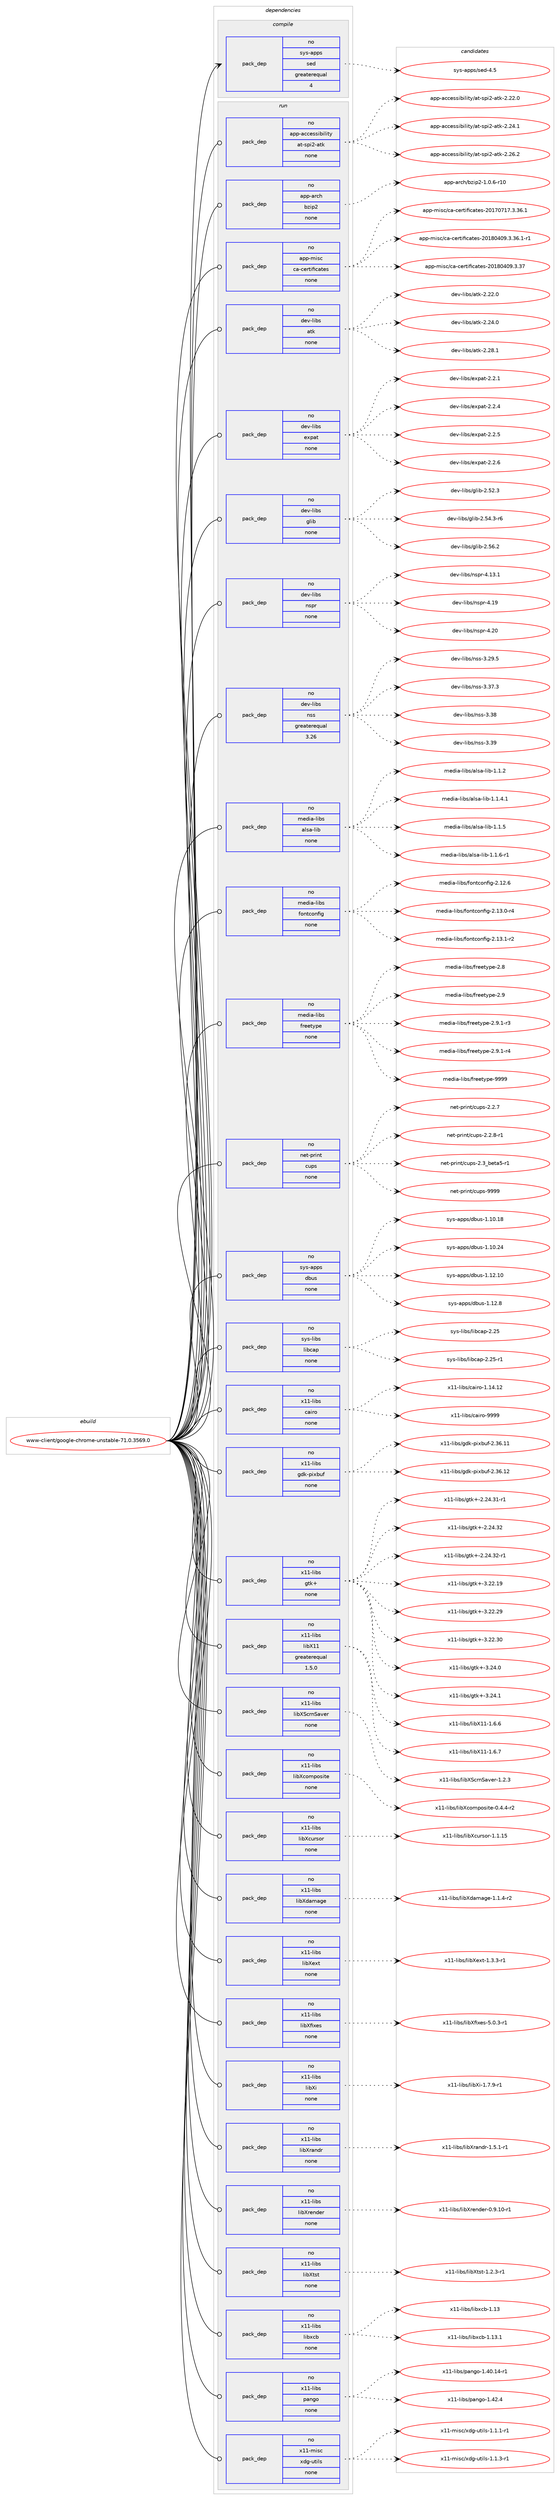 digraph prolog {

# *************
# Graph options
# *************

newrank=true;
concentrate=true;
compound=true;
graph [rankdir=LR,fontname=Helvetica,fontsize=10,ranksep=1.5];#, ranksep=2.5, nodesep=0.2];
edge  [arrowhead=vee];
node  [fontname=Helvetica,fontsize=10];

# **********
# The ebuild
# **********

subgraph cluster_leftcol {
color=gray;
rank=same;
label=<<i>ebuild</i>>;
id [label="www-client/google-chrome-unstable-71.0.3569.0", color=red, width=4, href="../www-client/google-chrome-unstable-71.0.3569.0.svg"];
}

# ****************
# The dependencies
# ****************

subgraph cluster_midcol {
color=gray;
label=<<i>dependencies</i>>;
subgraph cluster_compile {
fillcolor="#eeeeee";
style=filled;
label=<<i>compile</i>>;
subgraph pack8941 {
dependency11451 [label=<<TABLE BORDER="0" CELLBORDER="1" CELLSPACING="0" CELLPADDING="4" WIDTH="220"><TR><TD ROWSPAN="6" CELLPADDING="30">pack_dep</TD></TR><TR><TD WIDTH="110">no</TD></TR><TR><TD>sys-apps</TD></TR><TR><TD>sed</TD></TR><TR><TD>greaterequal</TD></TR><TR><TD>4</TD></TR></TABLE>>, shape=none, color=blue];
}
id:e -> dependency11451:w [weight=20,style="solid",arrowhead="vee"];
}
subgraph cluster_compileandrun {
fillcolor="#eeeeee";
style=filled;
label=<<i>compile and run</i>>;
}
subgraph cluster_run {
fillcolor="#eeeeee";
style=filled;
label=<<i>run</i>>;
subgraph pack8942 {
dependency11452 [label=<<TABLE BORDER="0" CELLBORDER="1" CELLSPACING="0" CELLPADDING="4" WIDTH="220"><TR><TD ROWSPAN="6" CELLPADDING="30">pack_dep</TD></TR><TR><TD WIDTH="110">no</TD></TR><TR><TD>app-accessibility</TD></TR><TR><TD>at-spi2-atk</TD></TR><TR><TD>none</TD></TR><TR><TD></TD></TR></TABLE>>, shape=none, color=blue];
}
id:e -> dependency11452:w [weight=20,style="solid",arrowhead="odot"];
subgraph pack8943 {
dependency11453 [label=<<TABLE BORDER="0" CELLBORDER="1" CELLSPACING="0" CELLPADDING="4" WIDTH="220"><TR><TD ROWSPAN="6" CELLPADDING="30">pack_dep</TD></TR><TR><TD WIDTH="110">no</TD></TR><TR><TD>app-arch</TD></TR><TR><TD>bzip2</TD></TR><TR><TD>none</TD></TR><TR><TD></TD></TR></TABLE>>, shape=none, color=blue];
}
id:e -> dependency11453:w [weight=20,style="solid",arrowhead="odot"];
subgraph pack8944 {
dependency11454 [label=<<TABLE BORDER="0" CELLBORDER="1" CELLSPACING="0" CELLPADDING="4" WIDTH="220"><TR><TD ROWSPAN="6" CELLPADDING="30">pack_dep</TD></TR><TR><TD WIDTH="110">no</TD></TR><TR><TD>app-misc</TD></TR><TR><TD>ca-certificates</TD></TR><TR><TD>none</TD></TR><TR><TD></TD></TR></TABLE>>, shape=none, color=blue];
}
id:e -> dependency11454:w [weight=20,style="solid",arrowhead="odot"];
subgraph pack8945 {
dependency11455 [label=<<TABLE BORDER="0" CELLBORDER="1" CELLSPACING="0" CELLPADDING="4" WIDTH="220"><TR><TD ROWSPAN="6" CELLPADDING="30">pack_dep</TD></TR><TR><TD WIDTH="110">no</TD></TR><TR><TD>dev-libs</TD></TR><TR><TD>atk</TD></TR><TR><TD>none</TD></TR><TR><TD></TD></TR></TABLE>>, shape=none, color=blue];
}
id:e -> dependency11455:w [weight=20,style="solid",arrowhead="odot"];
subgraph pack8946 {
dependency11456 [label=<<TABLE BORDER="0" CELLBORDER="1" CELLSPACING="0" CELLPADDING="4" WIDTH="220"><TR><TD ROWSPAN="6" CELLPADDING="30">pack_dep</TD></TR><TR><TD WIDTH="110">no</TD></TR><TR><TD>dev-libs</TD></TR><TR><TD>expat</TD></TR><TR><TD>none</TD></TR><TR><TD></TD></TR></TABLE>>, shape=none, color=blue];
}
id:e -> dependency11456:w [weight=20,style="solid",arrowhead="odot"];
subgraph pack8947 {
dependency11457 [label=<<TABLE BORDER="0" CELLBORDER="1" CELLSPACING="0" CELLPADDING="4" WIDTH="220"><TR><TD ROWSPAN="6" CELLPADDING="30">pack_dep</TD></TR><TR><TD WIDTH="110">no</TD></TR><TR><TD>dev-libs</TD></TR><TR><TD>glib</TD></TR><TR><TD>none</TD></TR><TR><TD></TD></TR></TABLE>>, shape=none, color=blue];
}
id:e -> dependency11457:w [weight=20,style="solid",arrowhead="odot"];
subgraph pack8948 {
dependency11458 [label=<<TABLE BORDER="0" CELLBORDER="1" CELLSPACING="0" CELLPADDING="4" WIDTH="220"><TR><TD ROWSPAN="6" CELLPADDING="30">pack_dep</TD></TR><TR><TD WIDTH="110">no</TD></TR><TR><TD>dev-libs</TD></TR><TR><TD>nspr</TD></TR><TR><TD>none</TD></TR><TR><TD></TD></TR></TABLE>>, shape=none, color=blue];
}
id:e -> dependency11458:w [weight=20,style="solid",arrowhead="odot"];
subgraph pack8949 {
dependency11459 [label=<<TABLE BORDER="0" CELLBORDER="1" CELLSPACING="0" CELLPADDING="4" WIDTH="220"><TR><TD ROWSPAN="6" CELLPADDING="30">pack_dep</TD></TR><TR><TD WIDTH="110">no</TD></TR><TR><TD>dev-libs</TD></TR><TR><TD>nss</TD></TR><TR><TD>greaterequal</TD></TR><TR><TD>3.26</TD></TR></TABLE>>, shape=none, color=blue];
}
id:e -> dependency11459:w [weight=20,style="solid",arrowhead="odot"];
subgraph pack8950 {
dependency11460 [label=<<TABLE BORDER="0" CELLBORDER="1" CELLSPACING="0" CELLPADDING="4" WIDTH="220"><TR><TD ROWSPAN="6" CELLPADDING="30">pack_dep</TD></TR><TR><TD WIDTH="110">no</TD></TR><TR><TD>media-libs</TD></TR><TR><TD>alsa-lib</TD></TR><TR><TD>none</TD></TR><TR><TD></TD></TR></TABLE>>, shape=none, color=blue];
}
id:e -> dependency11460:w [weight=20,style="solid",arrowhead="odot"];
subgraph pack8951 {
dependency11461 [label=<<TABLE BORDER="0" CELLBORDER="1" CELLSPACING="0" CELLPADDING="4" WIDTH="220"><TR><TD ROWSPAN="6" CELLPADDING="30">pack_dep</TD></TR><TR><TD WIDTH="110">no</TD></TR><TR><TD>media-libs</TD></TR><TR><TD>fontconfig</TD></TR><TR><TD>none</TD></TR><TR><TD></TD></TR></TABLE>>, shape=none, color=blue];
}
id:e -> dependency11461:w [weight=20,style="solid",arrowhead="odot"];
subgraph pack8952 {
dependency11462 [label=<<TABLE BORDER="0" CELLBORDER="1" CELLSPACING="0" CELLPADDING="4" WIDTH="220"><TR><TD ROWSPAN="6" CELLPADDING="30">pack_dep</TD></TR><TR><TD WIDTH="110">no</TD></TR><TR><TD>media-libs</TD></TR><TR><TD>freetype</TD></TR><TR><TD>none</TD></TR><TR><TD></TD></TR></TABLE>>, shape=none, color=blue];
}
id:e -> dependency11462:w [weight=20,style="solid",arrowhead="odot"];
subgraph pack8953 {
dependency11463 [label=<<TABLE BORDER="0" CELLBORDER="1" CELLSPACING="0" CELLPADDING="4" WIDTH="220"><TR><TD ROWSPAN="6" CELLPADDING="30">pack_dep</TD></TR><TR><TD WIDTH="110">no</TD></TR><TR><TD>net-print</TD></TR><TR><TD>cups</TD></TR><TR><TD>none</TD></TR><TR><TD></TD></TR></TABLE>>, shape=none, color=blue];
}
id:e -> dependency11463:w [weight=20,style="solid",arrowhead="odot"];
subgraph pack8954 {
dependency11464 [label=<<TABLE BORDER="0" CELLBORDER="1" CELLSPACING="0" CELLPADDING="4" WIDTH="220"><TR><TD ROWSPAN="6" CELLPADDING="30">pack_dep</TD></TR><TR><TD WIDTH="110">no</TD></TR><TR><TD>sys-apps</TD></TR><TR><TD>dbus</TD></TR><TR><TD>none</TD></TR><TR><TD></TD></TR></TABLE>>, shape=none, color=blue];
}
id:e -> dependency11464:w [weight=20,style="solid",arrowhead="odot"];
subgraph pack8955 {
dependency11465 [label=<<TABLE BORDER="0" CELLBORDER="1" CELLSPACING="0" CELLPADDING="4" WIDTH="220"><TR><TD ROWSPAN="6" CELLPADDING="30">pack_dep</TD></TR><TR><TD WIDTH="110">no</TD></TR><TR><TD>sys-libs</TD></TR><TR><TD>libcap</TD></TR><TR><TD>none</TD></TR><TR><TD></TD></TR></TABLE>>, shape=none, color=blue];
}
id:e -> dependency11465:w [weight=20,style="solid",arrowhead="odot"];
subgraph pack8956 {
dependency11466 [label=<<TABLE BORDER="0" CELLBORDER="1" CELLSPACING="0" CELLPADDING="4" WIDTH="220"><TR><TD ROWSPAN="6" CELLPADDING="30">pack_dep</TD></TR><TR><TD WIDTH="110">no</TD></TR><TR><TD>x11-libs</TD></TR><TR><TD>cairo</TD></TR><TR><TD>none</TD></TR><TR><TD></TD></TR></TABLE>>, shape=none, color=blue];
}
id:e -> dependency11466:w [weight=20,style="solid",arrowhead="odot"];
subgraph pack8957 {
dependency11467 [label=<<TABLE BORDER="0" CELLBORDER="1" CELLSPACING="0" CELLPADDING="4" WIDTH="220"><TR><TD ROWSPAN="6" CELLPADDING="30">pack_dep</TD></TR><TR><TD WIDTH="110">no</TD></TR><TR><TD>x11-libs</TD></TR><TR><TD>gdk-pixbuf</TD></TR><TR><TD>none</TD></TR><TR><TD></TD></TR></TABLE>>, shape=none, color=blue];
}
id:e -> dependency11467:w [weight=20,style="solid",arrowhead="odot"];
subgraph pack8958 {
dependency11468 [label=<<TABLE BORDER="0" CELLBORDER="1" CELLSPACING="0" CELLPADDING="4" WIDTH="220"><TR><TD ROWSPAN="6" CELLPADDING="30">pack_dep</TD></TR><TR><TD WIDTH="110">no</TD></TR><TR><TD>x11-libs</TD></TR><TR><TD>gtk+</TD></TR><TR><TD>none</TD></TR><TR><TD></TD></TR></TABLE>>, shape=none, color=blue];
}
id:e -> dependency11468:w [weight=20,style="solid",arrowhead="odot"];
subgraph pack8959 {
dependency11469 [label=<<TABLE BORDER="0" CELLBORDER="1" CELLSPACING="0" CELLPADDING="4" WIDTH="220"><TR><TD ROWSPAN="6" CELLPADDING="30">pack_dep</TD></TR><TR><TD WIDTH="110">no</TD></TR><TR><TD>x11-libs</TD></TR><TR><TD>libX11</TD></TR><TR><TD>greaterequal</TD></TR><TR><TD>1.5.0</TD></TR></TABLE>>, shape=none, color=blue];
}
id:e -> dependency11469:w [weight=20,style="solid",arrowhead="odot"];
subgraph pack8960 {
dependency11470 [label=<<TABLE BORDER="0" CELLBORDER="1" CELLSPACING="0" CELLPADDING="4" WIDTH="220"><TR><TD ROWSPAN="6" CELLPADDING="30">pack_dep</TD></TR><TR><TD WIDTH="110">no</TD></TR><TR><TD>x11-libs</TD></TR><TR><TD>libXScrnSaver</TD></TR><TR><TD>none</TD></TR><TR><TD></TD></TR></TABLE>>, shape=none, color=blue];
}
id:e -> dependency11470:w [weight=20,style="solid",arrowhead="odot"];
subgraph pack8961 {
dependency11471 [label=<<TABLE BORDER="0" CELLBORDER="1" CELLSPACING="0" CELLPADDING="4" WIDTH="220"><TR><TD ROWSPAN="6" CELLPADDING="30">pack_dep</TD></TR><TR><TD WIDTH="110">no</TD></TR><TR><TD>x11-libs</TD></TR><TR><TD>libXcomposite</TD></TR><TR><TD>none</TD></TR><TR><TD></TD></TR></TABLE>>, shape=none, color=blue];
}
id:e -> dependency11471:w [weight=20,style="solid",arrowhead="odot"];
subgraph pack8962 {
dependency11472 [label=<<TABLE BORDER="0" CELLBORDER="1" CELLSPACING="0" CELLPADDING="4" WIDTH="220"><TR><TD ROWSPAN="6" CELLPADDING="30">pack_dep</TD></TR><TR><TD WIDTH="110">no</TD></TR><TR><TD>x11-libs</TD></TR><TR><TD>libXcursor</TD></TR><TR><TD>none</TD></TR><TR><TD></TD></TR></TABLE>>, shape=none, color=blue];
}
id:e -> dependency11472:w [weight=20,style="solid",arrowhead="odot"];
subgraph pack8963 {
dependency11473 [label=<<TABLE BORDER="0" CELLBORDER="1" CELLSPACING="0" CELLPADDING="4" WIDTH="220"><TR><TD ROWSPAN="6" CELLPADDING="30">pack_dep</TD></TR><TR><TD WIDTH="110">no</TD></TR><TR><TD>x11-libs</TD></TR><TR><TD>libXdamage</TD></TR><TR><TD>none</TD></TR><TR><TD></TD></TR></TABLE>>, shape=none, color=blue];
}
id:e -> dependency11473:w [weight=20,style="solid",arrowhead="odot"];
subgraph pack8964 {
dependency11474 [label=<<TABLE BORDER="0" CELLBORDER="1" CELLSPACING="0" CELLPADDING="4" WIDTH="220"><TR><TD ROWSPAN="6" CELLPADDING="30">pack_dep</TD></TR><TR><TD WIDTH="110">no</TD></TR><TR><TD>x11-libs</TD></TR><TR><TD>libXext</TD></TR><TR><TD>none</TD></TR><TR><TD></TD></TR></TABLE>>, shape=none, color=blue];
}
id:e -> dependency11474:w [weight=20,style="solid",arrowhead="odot"];
subgraph pack8965 {
dependency11475 [label=<<TABLE BORDER="0" CELLBORDER="1" CELLSPACING="0" CELLPADDING="4" WIDTH="220"><TR><TD ROWSPAN="6" CELLPADDING="30">pack_dep</TD></TR><TR><TD WIDTH="110">no</TD></TR><TR><TD>x11-libs</TD></TR><TR><TD>libXfixes</TD></TR><TR><TD>none</TD></TR><TR><TD></TD></TR></TABLE>>, shape=none, color=blue];
}
id:e -> dependency11475:w [weight=20,style="solid",arrowhead="odot"];
subgraph pack8966 {
dependency11476 [label=<<TABLE BORDER="0" CELLBORDER="1" CELLSPACING="0" CELLPADDING="4" WIDTH="220"><TR><TD ROWSPAN="6" CELLPADDING="30">pack_dep</TD></TR><TR><TD WIDTH="110">no</TD></TR><TR><TD>x11-libs</TD></TR><TR><TD>libXi</TD></TR><TR><TD>none</TD></TR><TR><TD></TD></TR></TABLE>>, shape=none, color=blue];
}
id:e -> dependency11476:w [weight=20,style="solid",arrowhead="odot"];
subgraph pack8967 {
dependency11477 [label=<<TABLE BORDER="0" CELLBORDER="1" CELLSPACING="0" CELLPADDING="4" WIDTH="220"><TR><TD ROWSPAN="6" CELLPADDING="30">pack_dep</TD></TR><TR><TD WIDTH="110">no</TD></TR><TR><TD>x11-libs</TD></TR><TR><TD>libXrandr</TD></TR><TR><TD>none</TD></TR><TR><TD></TD></TR></TABLE>>, shape=none, color=blue];
}
id:e -> dependency11477:w [weight=20,style="solid",arrowhead="odot"];
subgraph pack8968 {
dependency11478 [label=<<TABLE BORDER="0" CELLBORDER="1" CELLSPACING="0" CELLPADDING="4" WIDTH="220"><TR><TD ROWSPAN="6" CELLPADDING="30">pack_dep</TD></TR><TR><TD WIDTH="110">no</TD></TR><TR><TD>x11-libs</TD></TR><TR><TD>libXrender</TD></TR><TR><TD>none</TD></TR><TR><TD></TD></TR></TABLE>>, shape=none, color=blue];
}
id:e -> dependency11478:w [weight=20,style="solid",arrowhead="odot"];
subgraph pack8969 {
dependency11479 [label=<<TABLE BORDER="0" CELLBORDER="1" CELLSPACING="0" CELLPADDING="4" WIDTH="220"><TR><TD ROWSPAN="6" CELLPADDING="30">pack_dep</TD></TR><TR><TD WIDTH="110">no</TD></TR><TR><TD>x11-libs</TD></TR><TR><TD>libXtst</TD></TR><TR><TD>none</TD></TR><TR><TD></TD></TR></TABLE>>, shape=none, color=blue];
}
id:e -> dependency11479:w [weight=20,style="solid",arrowhead="odot"];
subgraph pack8970 {
dependency11480 [label=<<TABLE BORDER="0" CELLBORDER="1" CELLSPACING="0" CELLPADDING="4" WIDTH="220"><TR><TD ROWSPAN="6" CELLPADDING="30">pack_dep</TD></TR><TR><TD WIDTH="110">no</TD></TR><TR><TD>x11-libs</TD></TR><TR><TD>libxcb</TD></TR><TR><TD>none</TD></TR><TR><TD></TD></TR></TABLE>>, shape=none, color=blue];
}
id:e -> dependency11480:w [weight=20,style="solid",arrowhead="odot"];
subgraph pack8971 {
dependency11481 [label=<<TABLE BORDER="0" CELLBORDER="1" CELLSPACING="0" CELLPADDING="4" WIDTH="220"><TR><TD ROWSPAN="6" CELLPADDING="30">pack_dep</TD></TR><TR><TD WIDTH="110">no</TD></TR><TR><TD>x11-libs</TD></TR><TR><TD>pango</TD></TR><TR><TD>none</TD></TR><TR><TD></TD></TR></TABLE>>, shape=none, color=blue];
}
id:e -> dependency11481:w [weight=20,style="solid",arrowhead="odot"];
subgraph pack8972 {
dependency11482 [label=<<TABLE BORDER="0" CELLBORDER="1" CELLSPACING="0" CELLPADDING="4" WIDTH="220"><TR><TD ROWSPAN="6" CELLPADDING="30">pack_dep</TD></TR><TR><TD WIDTH="110">no</TD></TR><TR><TD>x11-misc</TD></TR><TR><TD>xdg-utils</TD></TR><TR><TD>none</TD></TR><TR><TD></TD></TR></TABLE>>, shape=none, color=blue];
}
id:e -> dependency11482:w [weight=20,style="solid",arrowhead="odot"];
}
}

# **************
# The candidates
# **************

subgraph cluster_choices {
rank=same;
color=gray;
label=<<i>candidates</i>>;

subgraph choice8941 {
color=black;
nodesep=1;
choice11512111545971121121154711510110045524653 [label="sys-apps/sed-4.5", color=red, width=4,href="../sys-apps/sed-4.5.svg"];
dependency11451:e -> choice11512111545971121121154711510110045524653:w [style=dotted,weight="100"];
}
subgraph choice8942 {
color=black;
nodesep=1;
choice97112112459799991011151151059810510810511612147971164511511210550459711610745504650504648 [label="app-accessibility/at-spi2-atk-2.22.0", color=red, width=4,href="../app-accessibility/at-spi2-atk-2.22.0.svg"];
choice97112112459799991011151151059810510810511612147971164511511210550459711610745504650524649 [label="app-accessibility/at-spi2-atk-2.24.1", color=red, width=4,href="../app-accessibility/at-spi2-atk-2.24.1.svg"];
choice97112112459799991011151151059810510810511612147971164511511210550459711610745504650544650 [label="app-accessibility/at-spi2-atk-2.26.2", color=red, width=4,href="../app-accessibility/at-spi2-atk-2.26.2.svg"];
dependency11452:e -> choice97112112459799991011151151059810510810511612147971164511511210550459711610745504650504648:w [style=dotted,weight="100"];
dependency11452:e -> choice97112112459799991011151151059810510810511612147971164511511210550459711610745504650524649:w [style=dotted,weight="100"];
dependency11452:e -> choice97112112459799991011151151059810510810511612147971164511511210550459711610745504650544650:w [style=dotted,weight="100"];
}
subgraph choice8943 {
color=black;
nodesep=1;
choice97112112459711499104479812210511250454946484654451144948 [label="app-arch/bzip2-1.0.6-r10", color=red, width=4,href="../app-arch/bzip2-1.0.6-r10.svg"];
dependency11453:e -> choice97112112459711499104479812210511250454946484654451144948:w [style=dotted,weight="100"];
}
subgraph choice8944 {
color=black;
nodesep=1;
choice9711211245109105115994799974599101114116105102105999711610111545504849554855495546514651544649 [label="app-misc/ca-certificates-20170717.3.36.1", color=red, width=4,href="../app-misc/ca-certificates-20170717.3.36.1.svg"];
choice97112112451091051159947999745991011141161051021059997116101115455048495648524857465146515446494511449 [label="app-misc/ca-certificates-20180409.3.36.1-r1", color=red, width=4,href="../app-misc/ca-certificates-20180409.3.36.1-r1.svg"];
choice971121124510910511599479997459910111411610510210599971161011154550484956485248574651465155 [label="app-misc/ca-certificates-20180409.3.37", color=red, width=4,href="../app-misc/ca-certificates-20180409.3.37.svg"];
dependency11454:e -> choice9711211245109105115994799974599101114116105102105999711610111545504849554855495546514651544649:w [style=dotted,weight="100"];
dependency11454:e -> choice97112112451091051159947999745991011141161051021059997116101115455048495648524857465146515446494511449:w [style=dotted,weight="100"];
dependency11454:e -> choice971121124510910511599479997459910111411610510210599971161011154550484956485248574651465155:w [style=dotted,weight="100"];
}
subgraph choice8945 {
color=black;
nodesep=1;
choice1001011184510810598115479711610745504650504648 [label="dev-libs/atk-2.22.0", color=red, width=4,href="../dev-libs/atk-2.22.0.svg"];
choice1001011184510810598115479711610745504650524648 [label="dev-libs/atk-2.24.0", color=red, width=4,href="../dev-libs/atk-2.24.0.svg"];
choice1001011184510810598115479711610745504650564649 [label="dev-libs/atk-2.28.1", color=red, width=4,href="../dev-libs/atk-2.28.1.svg"];
dependency11455:e -> choice1001011184510810598115479711610745504650504648:w [style=dotted,weight="100"];
dependency11455:e -> choice1001011184510810598115479711610745504650524648:w [style=dotted,weight="100"];
dependency11455:e -> choice1001011184510810598115479711610745504650564649:w [style=dotted,weight="100"];
}
subgraph choice8946 {
color=black;
nodesep=1;
choice10010111845108105981154710112011297116455046504649 [label="dev-libs/expat-2.2.1", color=red, width=4,href="../dev-libs/expat-2.2.1.svg"];
choice10010111845108105981154710112011297116455046504652 [label="dev-libs/expat-2.2.4", color=red, width=4,href="../dev-libs/expat-2.2.4.svg"];
choice10010111845108105981154710112011297116455046504653 [label="dev-libs/expat-2.2.5", color=red, width=4,href="../dev-libs/expat-2.2.5.svg"];
choice10010111845108105981154710112011297116455046504654 [label="dev-libs/expat-2.2.6", color=red, width=4,href="../dev-libs/expat-2.2.6.svg"];
dependency11456:e -> choice10010111845108105981154710112011297116455046504649:w [style=dotted,weight="100"];
dependency11456:e -> choice10010111845108105981154710112011297116455046504652:w [style=dotted,weight="100"];
dependency11456:e -> choice10010111845108105981154710112011297116455046504653:w [style=dotted,weight="100"];
dependency11456:e -> choice10010111845108105981154710112011297116455046504654:w [style=dotted,weight="100"];
}
subgraph choice8947 {
color=black;
nodesep=1;
choice1001011184510810598115471031081059845504653504651 [label="dev-libs/glib-2.52.3", color=red, width=4,href="../dev-libs/glib-2.52.3.svg"];
choice10010111845108105981154710310810598455046535246514511454 [label="dev-libs/glib-2.54.3-r6", color=red, width=4,href="../dev-libs/glib-2.54.3-r6.svg"];
choice1001011184510810598115471031081059845504653544650 [label="dev-libs/glib-2.56.2", color=red, width=4,href="../dev-libs/glib-2.56.2.svg"];
dependency11457:e -> choice1001011184510810598115471031081059845504653504651:w [style=dotted,weight="100"];
dependency11457:e -> choice10010111845108105981154710310810598455046535246514511454:w [style=dotted,weight="100"];
dependency11457:e -> choice1001011184510810598115471031081059845504653544650:w [style=dotted,weight="100"];
}
subgraph choice8948 {
color=black;
nodesep=1;
choice10010111845108105981154711011511211445524649514649 [label="dev-libs/nspr-4.13.1", color=red, width=4,href="../dev-libs/nspr-4.13.1.svg"];
choice1001011184510810598115471101151121144552464957 [label="dev-libs/nspr-4.19", color=red, width=4,href="../dev-libs/nspr-4.19.svg"];
choice1001011184510810598115471101151121144552465048 [label="dev-libs/nspr-4.20", color=red, width=4,href="../dev-libs/nspr-4.20.svg"];
dependency11458:e -> choice10010111845108105981154711011511211445524649514649:w [style=dotted,weight="100"];
dependency11458:e -> choice1001011184510810598115471101151121144552464957:w [style=dotted,weight="100"];
dependency11458:e -> choice1001011184510810598115471101151121144552465048:w [style=dotted,weight="100"];
}
subgraph choice8949 {
color=black;
nodesep=1;
choice10010111845108105981154711011511545514650574653 [label="dev-libs/nss-3.29.5", color=red, width=4,href="../dev-libs/nss-3.29.5.svg"];
choice10010111845108105981154711011511545514651554651 [label="dev-libs/nss-3.37.3", color=red, width=4,href="../dev-libs/nss-3.37.3.svg"];
choice1001011184510810598115471101151154551465156 [label="dev-libs/nss-3.38", color=red, width=4,href="../dev-libs/nss-3.38.svg"];
choice1001011184510810598115471101151154551465157 [label="dev-libs/nss-3.39", color=red, width=4,href="../dev-libs/nss-3.39.svg"];
dependency11459:e -> choice10010111845108105981154711011511545514650574653:w [style=dotted,weight="100"];
dependency11459:e -> choice10010111845108105981154711011511545514651554651:w [style=dotted,weight="100"];
dependency11459:e -> choice1001011184510810598115471101151154551465156:w [style=dotted,weight="100"];
dependency11459:e -> choice1001011184510810598115471101151154551465157:w [style=dotted,weight="100"];
}
subgraph choice8950 {
color=black;
nodesep=1;
choice1091011001059745108105981154797108115974510810598454946494650 [label="media-libs/alsa-lib-1.1.2", color=red, width=4,href="../media-libs/alsa-lib-1.1.2.svg"];
choice10910110010597451081059811547971081159745108105984549464946524649 [label="media-libs/alsa-lib-1.1.4.1", color=red, width=4,href="../media-libs/alsa-lib-1.1.4.1.svg"];
choice1091011001059745108105981154797108115974510810598454946494653 [label="media-libs/alsa-lib-1.1.5", color=red, width=4,href="../media-libs/alsa-lib-1.1.5.svg"];
choice10910110010597451081059811547971081159745108105984549464946544511449 [label="media-libs/alsa-lib-1.1.6-r1", color=red, width=4,href="../media-libs/alsa-lib-1.1.6-r1.svg"];
dependency11460:e -> choice1091011001059745108105981154797108115974510810598454946494650:w [style=dotted,weight="100"];
dependency11460:e -> choice10910110010597451081059811547971081159745108105984549464946524649:w [style=dotted,weight="100"];
dependency11460:e -> choice1091011001059745108105981154797108115974510810598454946494653:w [style=dotted,weight="100"];
dependency11460:e -> choice10910110010597451081059811547971081159745108105984549464946544511449:w [style=dotted,weight="100"];
}
subgraph choice8951 {
color=black;
nodesep=1;
choice109101100105974510810598115471021111101169911111010210510345504649504654 [label="media-libs/fontconfig-2.12.6", color=red, width=4,href="../media-libs/fontconfig-2.12.6.svg"];
choice1091011001059745108105981154710211111011699111110102105103455046495146484511452 [label="media-libs/fontconfig-2.13.0-r4", color=red, width=4,href="../media-libs/fontconfig-2.13.0-r4.svg"];
choice1091011001059745108105981154710211111011699111110102105103455046495146494511450 [label="media-libs/fontconfig-2.13.1-r2", color=red, width=4,href="../media-libs/fontconfig-2.13.1-r2.svg"];
dependency11461:e -> choice109101100105974510810598115471021111101169911111010210510345504649504654:w [style=dotted,weight="100"];
dependency11461:e -> choice1091011001059745108105981154710211111011699111110102105103455046495146484511452:w [style=dotted,weight="100"];
dependency11461:e -> choice1091011001059745108105981154710211111011699111110102105103455046495146494511450:w [style=dotted,weight="100"];
}
subgraph choice8952 {
color=black;
nodesep=1;
choice1091011001059745108105981154710211410110111612111210145504656 [label="media-libs/freetype-2.8", color=red, width=4,href="../media-libs/freetype-2.8.svg"];
choice1091011001059745108105981154710211410110111612111210145504657 [label="media-libs/freetype-2.9", color=red, width=4,href="../media-libs/freetype-2.9.svg"];
choice109101100105974510810598115471021141011011161211121014550465746494511451 [label="media-libs/freetype-2.9.1-r3", color=red, width=4,href="../media-libs/freetype-2.9.1-r3.svg"];
choice109101100105974510810598115471021141011011161211121014550465746494511452 [label="media-libs/freetype-2.9.1-r4", color=red, width=4,href="../media-libs/freetype-2.9.1-r4.svg"];
choice109101100105974510810598115471021141011011161211121014557575757 [label="media-libs/freetype-9999", color=red, width=4,href="../media-libs/freetype-9999.svg"];
dependency11462:e -> choice1091011001059745108105981154710211410110111612111210145504656:w [style=dotted,weight="100"];
dependency11462:e -> choice1091011001059745108105981154710211410110111612111210145504657:w [style=dotted,weight="100"];
dependency11462:e -> choice109101100105974510810598115471021141011011161211121014550465746494511451:w [style=dotted,weight="100"];
dependency11462:e -> choice109101100105974510810598115471021141011011161211121014550465746494511452:w [style=dotted,weight="100"];
dependency11462:e -> choice109101100105974510810598115471021141011011161211121014557575757:w [style=dotted,weight="100"];
}
subgraph choice8953 {
color=black;
nodesep=1;
choice110101116451121141051101164799117112115455046504655 [label="net-print/cups-2.2.7", color=red, width=4,href="../net-print/cups-2.2.7.svg"];
choice1101011164511211410511011647991171121154550465046564511449 [label="net-print/cups-2.2.8-r1", color=red, width=4,href="../net-print/cups-2.2.8-r1.svg"];
choice11010111645112114105110116479911711211545504651959810111697534511449 [label="net-print/cups-2.3_beta5-r1", color=red, width=4,href="../net-print/cups-2.3_beta5-r1.svg"];
choice1101011164511211410511011647991171121154557575757 [label="net-print/cups-9999", color=red, width=4,href="../net-print/cups-9999.svg"];
dependency11463:e -> choice110101116451121141051101164799117112115455046504655:w [style=dotted,weight="100"];
dependency11463:e -> choice1101011164511211410511011647991171121154550465046564511449:w [style=dotted,weight="100"];
dependency11463:e -> choice11010111645112114105110116479911711211545504651959810111697534511449:w [style=dotted,weight="100"];
dependency11463:e -> choice1101011164511211410511011647991171121154557575757:w [style=dotted,weight="100"];
}
subgraph choice8954 {
color=black;
nodesep=1;
choice115121115459711211211547100981171154549464948464956 [label="sys-apps/dbus-1.10.18", color=red, width=4,href="../sys-apps/dbus-1.10.18.svg"];
choice115121115459711211211547100981171154549464948465052 [label="sys-apps/dbus-1.10.24", color=red, width=4,href="../sys-apps/dbus-1.10.24.svg"];
choice115121115459711211211547100981171154549464950464948 [label="sys-apps/dbus-1.12.10", color=red, width=4,href="../sys-apps/dbus-1.12.10.svg"];
choice1151211154597112112115471009811711545494649504656 [label="sys-apps/dbus-1.12.8", color=red, width=4,href="../sys-apps/dbus-1.12.8.svg"];
dependency11464:e -> choice115121115459711211211547100981171154549464948464956:w [style=dotted,weight="100"];
dependency11464:e -> choice115121115459711211211547100981171154549464948465052:w [style=dotted,weight="100"];
dependency11464:e -> choice115121115459711211211547100981171154549464950464948:w [style=dotted,weight="100"];
dependency11464:e -> choice1151211154597112112115471009811711545494649504656:w [style=dotted,weight="100"];
}
subgraph choice8955 {
color=black;
nodesep=1;
choice1151211154510810598115471081059899971124550465053 [label="sys-libs/libcap-2.25", color=red, width=4,href="../sys-libs/libcap-2.25.svg"];
choice11512111545108105981154710810598999711245504650534511449 [label="sys-libs/libcap-2.25-r1", color=red, width=4,href="../sys-libs/libcap-2.25-r1.svg"];
dependency11465:e -> choice1151211154510810598115471081059899971124550465053:w [style=dotted,weight="100"];
dependency11465:e -> choice11512111545108105981154710810598999711245504650534511449:w [style=dotted,weight="100"];
}
subgraph choice8956 {
color=black;
nodesep=1;
choice120494945108105981154799971051141114549464952464950 [label="x11-libs/cairo-1.14.12", color=red, width=4,href="../x11-libs/cairo-1.14.12.svg"];
choice120494945108105981154799971051141114557575757 [label="x11-libs/cairo-9999", color=red, width=4,href="../x11-libs/cairo-9999.svg"];
dependency11466:e -> choice120494945108105981154799971051141114549464952464950:w [style=dotted,weight="100"];
dependency11466:e -> choice120494945108105981154799971051141114557575757:w [style=dotted,weight="100"];
}
subgraph choice8957 {
color=black;
nodesep=1;
choice120494945108105981154710310010745112105120981171024550465154464949 [label="x11-libs/gdk-pixbuf-2.36.11", color=red, width=4,href="../x11-libs/gdk-pixbuf-2.36.11.svg"];
choice120494945108105981154710310010745112105120981171024550465154464950 [label="x11-libs/gdk-pixbuf-2.36.12", color=red, width=4,href="../x11-libs/gdk-pixbuf-2.36.12.svg"];
dependency11467:e -> choice120494945108105981154710310010745112105120981171024550465154464949:w [style=dotted,weight="100"];
dependency11467:e -> choice120494945108105981154710310010745112105120981171024550465154464950:w [style=dotted,weight="100"];
}
subgraph choice8958 {
color=black;
nodesep=1;
choice12049494510810598115471031161074345504650524651494511449 [label="x11-libs/gtk+-2.24.31-r1", color=red, width=4,href="../x11-libs/gtk+-2.24.31-r1.svg"];
choice1204949451081059811547103116107434550465052465150 [label="x11-libs/gtk+-2.24.32", color=red, width=4,href="../x11-libs/gtk+-2.24.32.svg"];
choice12049494510810598115471031161074345504650524651504511449 [label="x11-libs/gtk+-2.24.32-r1", color=red, width=4,href="../x11-libs/gtk+-2.24.32-r1.svg"];
choice1204949451081059811547103116107434551465050464957 [label="x11-libs/gtk+-3.22.19", color=red, width=4,href="../x11-libs/gtk+-3.22.19.svg"];
choice1204949451081059811547103116107434551465050465057 [label="x11-libs/gtk+-3.22.29", color=red, width=4,href="../x11-libs/gtk+-3.22.29.svg"];
choice1204949451081059811547103116107434551465050465148 [label="x11-libs/gtk+-3.22.30", color=red, width=4,href="../x11-libs/gtk+-3.22.30.svg"];
choice12049494510810598115471031161074345514650524648 [label="x11-libs/gtk+-3.24.0", color=red, width=4,href="../x11-libs/gtk+-3.24.0.svg"];
choice12049494510810598115471031161074345514650524649 [label="x11-libs/gtk+-3.24.1", color=red, width=4,href="../x11-libs/gtk+-3.24.1.svg"];
dependency11468:e -> choice12049494510810598115471031161074345504650524651494511449:w [style=dotted,weight="100"];
dependency11468:e -> choice1204949451081059811547103116107434550465052465150:w [style=dotted,weight="100"];
dependency11468:e -> choice12049494510810598115471031161074345504650524651504511449:w [style=dotted,weight="100"];
dependency11468:e -> choice1204949451081059811547103116107434551465050464957:w [style=dotted,weight="100"];
dependency11468:e -> choice1204949451081059811547103116107434551465050465057:w [style=dotted,weight="100"];
dependency11468:e -> choice1204949451081059811547103116107434551465050465148:w [style=dotted,weight="100"];
dependency11468:e -> choice12049494510810598115471031161074345514650524648:w [style=dotted,weight="100"];
dependency11468:e -> choice12049494510810598115471031161074345514650524649:w [style=dotted,weight="100"];
}
subgraph choice8959 {
color=black;
nodesep=1;
choice120494945108105981154710810598884949454946544654 [label="x11-libs/libX11-1.6.6", color=red, width=4,href="../x11-libs/libX11-1.6.6.svg"];
choice120494945108105981154710810598884949454946544655 [label="x11-libs/libX11-1.6.7", color=red, width=4,href="../x11-libs/libX11-1.6.7.svg"];
dependency11469:e -> choice120494945108105981154710810598884949454946544654:w [style=dotted,weight="100"];
dependency11469:e -> choice120494945108105981154710810598884949454946544655:w [style=dotted,weight="100"];
}
subgraph choice8960 {
color=black;
nodesep=1;
choice1204949451081059811547108105988883991141108397118101114454946504651 [label="x11-libs/libXScrnSaver-1.2.3", color=red, width=4,href="../x11-libs/libXScrnSaver-1.2.3.svg"];
dependency11470:e -> choice1204949451081059811547108105988883991141108397118101114454946504651:w [style=dotted,weight="100"];
}
subgraph choice8961 {
color=black;
nodesep=1;
choice12049494510810598115471081059888991111091121111151051161014548465246524511450 [label="x11-libs/libXcomposite-0.4.4-r2", color=red, width=4,href="../x11-libs/libXcomposite-0.4.4-r2.svg"];
dependency11471:e -> choice12049494510810598115471081059888991111091121111151051161014548465246524511450:w [style=dotted,weight="100"];
}
subgraph choice8962 {
color=black;
nodesep=1;
choice120494945108105981154710810598889911711411511111445494649464953 [label="x11-libs/libXcursor-1.1.15", color=red, width=4,href="../x11-libs/libXcursor-1.1.15.svg"];
dependency11472:e -> choice120494945108105981154710810598889911711411511111445494649464953:w [style=dotted,weight="100"];
}
subgraph choice8963 {
color=black;
nodesep=1;
choice1204949451081059811547108105988810097109971031014549464946524511450 [label="x11-libs/libXdamage-1.1.4-r2", color=red, width=4,href="../x11-libs/libXdamage-1.1.4-r2.svg"];
dependency11473:e -> choice1204949451081059811547108105988810097109971031014549464946524511450:w [style=dotted,weight="100"];
}
subgraph choice8964 {
color=black;
nodesep=1;
choice120494945108105981154710810598881011201164549465146514511449 [label="x11-libs/libXext-1.3.3-r1", color=red, width=4,href="../x11-libs/libXext-1.3.3-r1.svg"];
dependency11474:e -> choice120494945108105981154710810598881011201164549465146514511449:w [style=dotted,weight="100"];
}
subgraph choice8965 {
color=black;
nodesep=1;
choice120494945108105981154710810598881021051201011154553464846514511449 [label="x11-libs/libXfixes-5.0.3-r1", color=red, width=4,href="../x11-libs/libXfixes-5.0.3-r1.svg"];
dependency11475:e -> choice120494945108105981154710810598881021051201011154553464846514511449:w [style=dotted,weight="100"];
}
subgraph choice8966 {
color=black;
nodesep=1;
choice120494945108105981154710810598881054549465546574511449 [label="x11-libs/libXi-1.7.9-r1", color=red, width=4,href="../x11-libs/libXi-1.7.9-r1.svg"];
dependency11476:e -> choice120494945108105981154710810598881054549465546574511449:w [style=dotted,weight="100"];
}
subgraph choice8967 {
color=black;
nodesep=1;
choice12049494510810598115471081059888114971101001144549465346494511449 [label="x11-libs/libXrandr-1.5.1-r1", color=red, width=4,href="../x11-libs/libXrandr-1.5.1-r1.svg"];
dependency11477:e -> choice12049494510810598115471081059888114971101001144549465346494511449:w [style=dotted,weight="100"];
}
subgraph choice8968 {
color=black;
nodesep=1;
choice12049494510810598115471081059888114101110100101114454846574649484511449 [label="x11-libs/libXrender-0.9.10-r1", color=red, width=4,href="../x11-libs/libXrender-0.9.10-r1.svg"];
dependency11478:e -> choice12049494510810598115471081059888114101110100101114454846574649484511449:w [style=dotted,weight="100"];
}
subgraph choice8969 {
color=black;
nodesep=1;
choice120494945108105981154710810598881161151164549465046514511449 [label="x11-libs/libXtst-1.2.3-r1", color=red, width=4,href="../x11-libs/libXtst-1.2.3-r1.svg"];
dependency11479:e -> choice120494945108105981154710810598881161151164549465046514511449:w [style=dotted,weight="100"];
}
subgraph choice8970 {
color=black;
nodesep=1;
choice12049494510810598115471081059812099984549464951 [label="x11-libs/libxcb-1.13", color=red, width=4,href="../x11-libs/libxcb-1.13.svg"];
choice120494945108105981154710810598120999845494649514649 [label="x11-libs/libxcb-1.13.1", color=red, width=4,href="../x11-libs/libxcb-1.13.1.svg"];
dependency11480:e -> choice12049494510810598115471081059812099984549464951:w [style=dotted,weight="100"];
dependency11480:e -> choice120494945108105981154710810598120999845494649514649:w [style=dotted,weight="100"];
}
subgraph choice8971 {
color=black;
nodesep=1;
choice12049494510810598115471129711010311145494652484649524511449 [label="x11-libs/pango-1.40.14-r1", color=red, width=4,href="../x11-libs/pango-1.40.14-r1.svg"];
choice12049494510810598115471129711010311145494652504652 [label="x11-libs/pango-1.42.4", color=red, width=4,href="../x11-libs/pango-1.42.4.svg"];
dependency11481:e -> choice12049494510810598115471129711010311145494652484649524511449:w [style=dotted,weight="100"];
dependency11481:e -> choice12049494510810598115471129711010311145494652504652:w [style=dotted,weight="100"];
}
subgraph choice8972 {
color=black;
nodesep=1;
choice1204949451091051159947120100103451171161051081154549464946494511449 [label="x11-misc/xdg-utils-1.1.1-r1", color=red, width=4,href="../x11-misc/xdg-utils-1.1.1-r1.svg"];
choice1204949451091051159947120100103451171161051081154549464946514511449 [label="x11-misc/xdg-utils-1.1.3-r1", color=red, width=4,href="../x11-misc/xdg-utils-1.1.3-r1.svg"];
dependency11482:e -> choice1204949451091051159947120100103451171161051081154549464946494511449:w [style=dotted,weight="100"];
dependency11482:e -> choice1204949451091051159947120100103451171161051081154549464946514511449:w [style=dotted,weight="100"];
}
}

}
